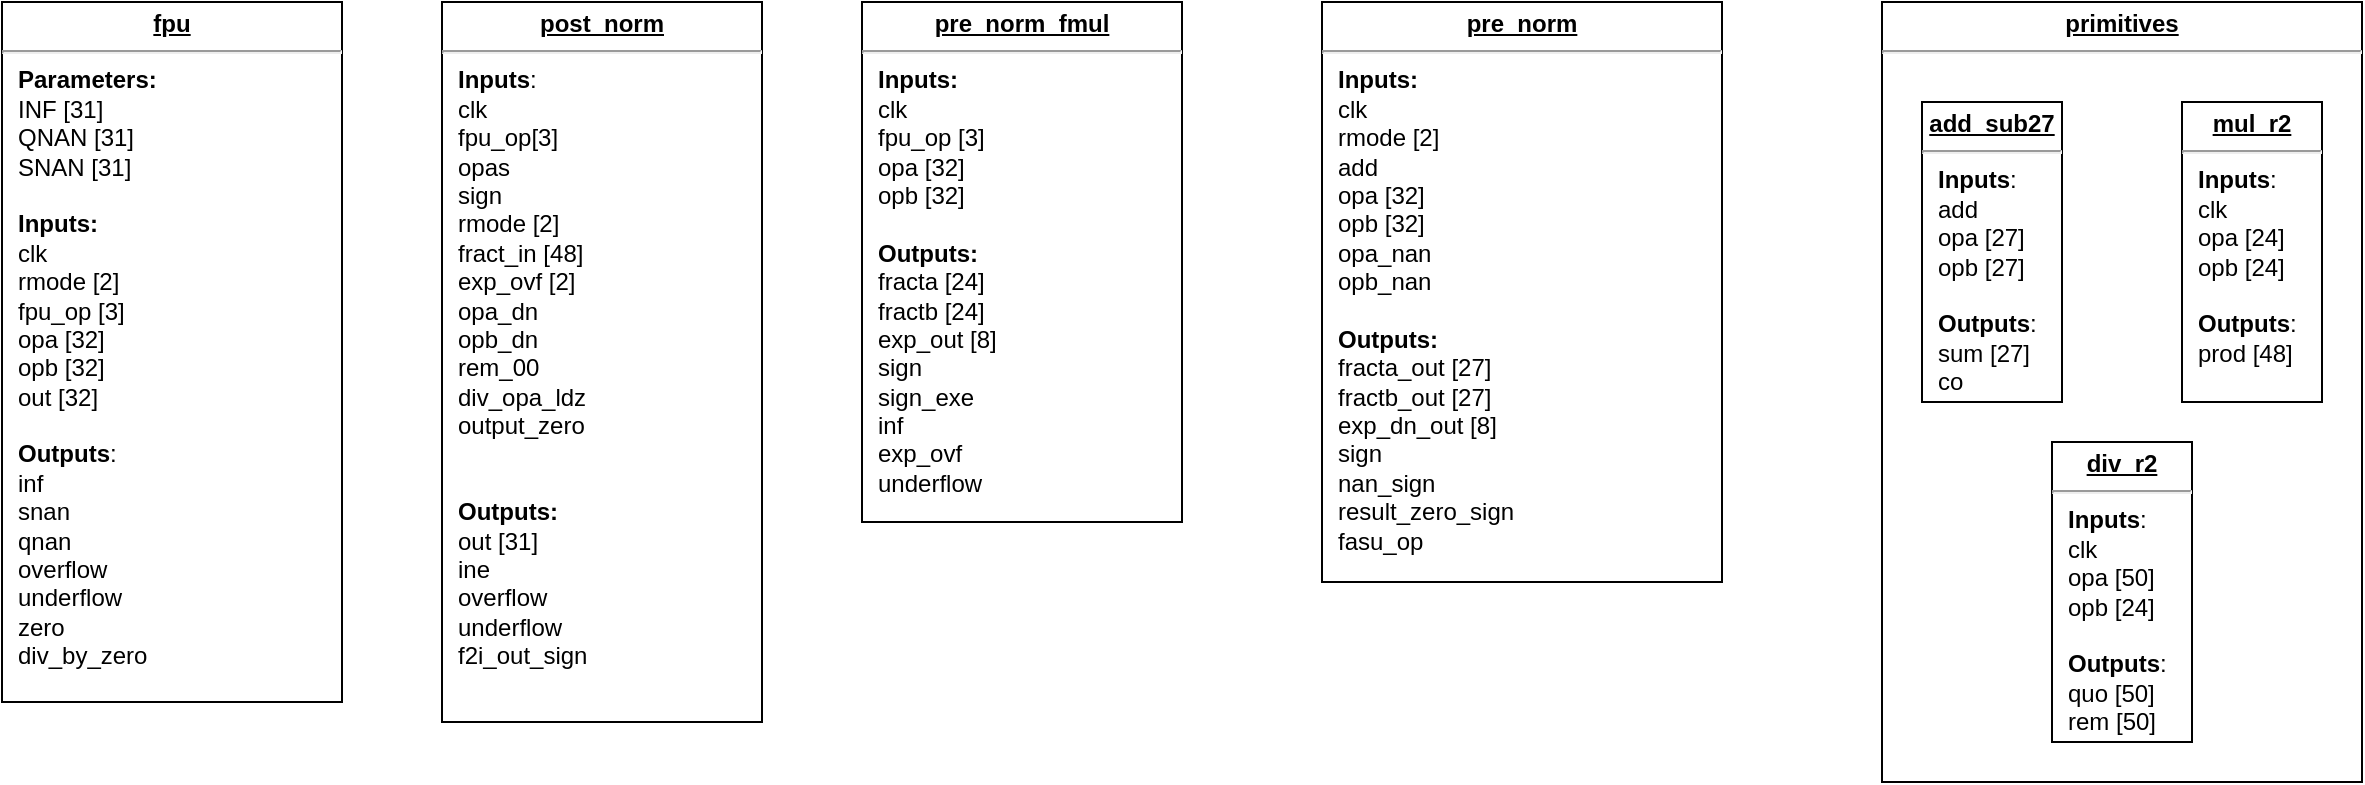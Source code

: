 <mxfile version="21.3.0" type="github">
  <diagram name="Page-1" id="kZkg844usHoCa2LbAILA">
    <mxGraphModel dx="2277" dy="927" grid="1" gridSize="10" guides="1" tooltips="1" connect="1" arrows="1" fold="1" page="1" pageScale="1" pageWidth="850" pageHeight="1100" math="0" shadow="0">
      <root>
        <mxCell id="0" />
        <mxCell id="1" parent="0" />
        <mxCell id="RGVGV5z_fkdqO5G-Q9nY-2" value="&lt;p style=&quot;margin:0px;margin-top:4px;text-align:center;text-decoration:underline;&quot;&gt;&lt;b&gt;fpu&lt;/b&gt;&lt;/p&gt;&lt;hr&gt;&lt;p style=&quot;margin:0px;margin-left:8px;&quot;&gt;&lt;b&gt;Parameters:&lt;/b&gt;&lt;/p&gt;&lt;p style=&quot;margin:0px;margin-left:8px;&quot;&gt;INF [31]&lt;/p&gt;&lt;p style=&quot;margin:0px;margin-left:8px;&quot;&gt;QNAN [31]&lt;/p&gt;&lt;p style=&quot;margin:0px;margin-left:8px;&quot;&gt;SNAN [31]&lt;/p&gt;&lt;p style=&quot;margin:0px;margin-left:8px;&quot;&gt;&lt;br&gt;&lt;/p&gt;&lt;p style=&quot;margin:0px;margin-left:8px;&quot;&gt;&lt;b&gt;Inputs:&lt;/b&gt;&lt;/p&gt;&lt;p style=&quot;margin:0px;margin-left:8px;&quot;&gt;clk&lt;/p&gt;&lt;p style=&quot;margin:0px;margin-left:8px;&quot;&gt;rmode [2]&lt;/p&gt;&lt;p style=&quot;margin:0px;margin-left:8px;&quot;&gt;fpu_op [3]&lt;/p&gt;&lt;p style=&quot;margin:0px;margin-left:8px;&quot;&gt;opa [32]&lt;/p&gt;&lt;p style=&quot;margin:0px;margin-left:8px;&quot;&gt;opb [32]&lt;/p&gt;&lt;p style=&quot;margin:0px;margin-left:8px;&quot;&gt;out [32]&lt;/p&gt;&lt;p style=&quot;margin:0px;margin-left:8px;&quot;&gt;&lt;br&gt;&lt;/p&gt;&lt;p style=&quot;margin:0px;margin-left:8px;&quot;&gt;&lt;b&gt;Outputs&lt;/b&gt;:&lt;/p&gt;&lt;p style=&quot;margin:0px;margin-left:8px;&quot;&gt;inf&lt;/p&gt;&lt;p style=&quot;margin:0px;margin-left:8px;&quot;&gt;snan&lt;/p&gt;&lt;p style=&quot;margin:0px;margin-left:8px;&quot;&gt;qnan&lt;/p&gt;&lt;p style=&quot;margin:0px;margin-left:8px;&quot;&gt;overflow&lt;/p&gt;&lt;p style=&quot;margin:0px;margin-left:8px;&quot;&gt;underflow&lt;/p&gt;&lt;p style=&quot;margin:0px;margin-left:8px;&quot;&gt;zero&lt;/p&gt;&lt;p style=&quot;margin:0px;margin-left:8px;&quot;&gt;div_by_zero&lt;/p&gt;" style="verticalAlign=top;align=left;overflow=fill;fontSize=12;fontFamily=Helvetica;html=1;whiteSpace=wrap;" vertex="1" parent="1">
          <mxGeometry x="-30" y="480" width="170" height="350" as="geometry" />
        </mxCell>
        <mxCell id="RGVGV5z_fkdqO5G-Q9nY-3" value="&lt;p style=&quot;margin:0px;margin-top:4px;text-align:center;text-decoration:underline;&quot;&gt;&lt;b&gt;post_norm&lt;/b&gt;&lt;/p&gt;&lt;hr&gt;&lt;p style=&quot;margin:0px;margin-left:8px;&quot;&gt;&lt;b&gt;Inputs&lt;/b&gt;:&lt;/p&gt;&lt;p style=&quot;margin:0px;margin-left:8px;&quot;&gt;clk&lt;/p&gt;&lt;p style=&quot;margin:0px;margin-left:8px;&quot;&gt;fpu_op[3]&lt;/p&gt;&lt;p style=&quot;margin:0px;margin-left:8px;&quot;&gt;opas&lt;/p&gt;&lt;p style=&quot;margin:0px;margin-left:8px;&quot;&gt;sign&lt;/p&gt;&lt;p style=&quot;margin:0px;margin-left:8px;&quot;&gt;rmode [2]&lt;/p&gt;&lt;p style=&quot;margin:0px;margin-left:8px;&quot;&gt;fract_in [48]&lt;/p&gt;&lt;p style=&quot;margin:0px;margin-left:8px;&quot;&gt;exp_ovf [2]&lt;/p&gt;&lt;p style=&quot;margin:0px;margin-left:8px;&quot;&gt;opa_dn&amp;nbsp;&lt;/p&gt;&lt;p style=&quot;margin:0px;margin-left:8px;&quot;&gt;opb_dn&lt;/p&gt;&lt;p style=&quot;margin:0px;margin-left:8px;&quot;&gt;rem_00&lt;/p&gt;&lt;p style=&quot;margin:0px;margin-left:8px;&quot;&gt;div_opa_ldz&lt;/p&gt;&lt;p style=&quot;margin:0px;margin-left:8px;&quot;&gt;output_zero&lt;/p&gt;&lt;p style=&quot;margin:0px;margin-left:8px;&quot;&gt;&lt;br&gt;&lt;/p&gt;&lt;p style=&quot;margin:0px;margin-left:8px;&quot;&gt;&lt;br&gt;&lt;/p&gt;&lt;p style=&quot;margin:0px;margin-left:8px;&quot;&gt;&lt;b&gt;Outputs:&lt;/b&gt;&lt;/p&gt;&lt;p style=&quot;border-color: var(--border-color); margin: 0px 0px 0px 8px;&quot;&gt;out [31]&lt;/p&gt;&lt;p style=&quot;border-color: var(--border-color); margin: 0px 0px 0px 8px;&quot;&gt;ine&lt;/p&gt;&lt;p style=&quot;border-color: var(--border-color); margin: 0px 0px 0px 8px;&quot;&gt;overflow&lt;/p&gt;&lt;p style=&quot;border-color: var(--border-color); margin: 0px 0px 0px 8px;&quot;&gt;underflow&lt;/p&gt;&lt;p style=&quot;border-color: var(--border-color); margin: 0px 0px 0px 8px;&quot;&gt;f2i_out_sign&lt;/p&gt;&lt;p style=&quot;margin:0px;margin-left:8px;&quot;&gt;&lt;br&gt;&lt;/p&gt;&lt;p style=&quot;margin:0px;margin-left:8px;&quot;&gt;&lt;br&gt;&lt;/p&gt;&lt;p style=&quot;margin:0px;margin-left:8px;&quot;&gt;&lt;br&gt;&lt;/p&gt;" style="verticalAlign=top;align=left;overflow=fill;fontSize=12;fontFamily=Helvetica;html=1;whiteSpace=wrap;" vertex="1" parent="1">
          <mxGeometry x="190" y="480" width="160" height="360" as="geometry" />
        </mxCell>
        <mxCell id="RGVGV5z_fkdqO5G-Q9nY-4" value="&lt;p style=&quot;margin:0px;margin-top:4px;text-align:center;text-decoration:underline;&quot;&gt;&lt;b&gt;pre_norm_fmul&lt;/b&gt;&lt;/p&gt;&lt;hr&gt;&lt;p style=&quot;margin:0px;margin-left:8px;&quot;&gt;&lt;b&gt;Inputs:&lt;/b&gt;&lt;/p&gt;&lt;p style=&quot;margin:0px;margin-left:8px;&quot;&gt;clk&lt;/p&gt;&lt;p style=&quot;margin:0px;margin-left:8px;&quot;&gt;fpu_op [3]&lt;/p&gt;&lt;p style=&quot;margin:0px;margin-left:8px;&quot;&gt;opa [32]&lt;/p&gt;&lt;p style=&quot;margin:0px;margin-left:8px;&quot;&gt;opb [32]&lt;/p&gt;&lt;p style=&quot;margin:0px;margin-left:8px;&quot;&gt;&lt;br&gt;&lt;/p&gt;&lt;p style=&quot;margin:0px;margin-left:8px;&quot;&gt;&lt;b&gt;Outputs:&lt;/b&gt;&lt;/p&gt;&lt;p style=&quot;margin:0px;margin-left:8px;&quot;&gt;fracta [24]&lt;/p&gt;&lt;p style=&quot;margin:0px;margin-left:8px;&quot;&gt;fractb [24]&lt;/p&gt;&lt;p style=&quot;margin:0px;margin-left:8px;&quot;&gt;exp_out [8]&lt;/p&gt;&lt;p style=&quot;margin:0px;margin-left:8px;&quot;&gt;sign&lt;/p&gt;&lt;p style=&quot;margin:0px;margin-left:8px;&quot;&gt;sign_exe&lt;/p&gt;&lt;p style=&quot;margin:0px;margin-left:8px;&quot;&gt;inf&lt;/p&gt;&lt;p style=&quot;margin:0px;margin-left:8px;&quot;&gt;exp_ovf&lt;/p&gt;&lt;p style=&quot;margin:0px;margin-left:8px;&quot;&gt;underflow&lt;/p&gt;" style="verticalAlign=top;align=left;overflow=fill;fontSize=12;fontFamily=Helvetica;html=1;whiteSpace=wrap;" vertex="1" parent="1">
          <mxGeometry x="400" y="480" width="160" height="260" as="geometry" />
        </mxCell>
        <mxCell id="RGVGV5z_fkdqO5G-Q9nY-5" value="&lt;p style=&quot;margin:0px;margin-top:4px;text-align:center;text-decoration:underline;&quot;&gt;&lt;b&gt;pre_norm&lt;/b&gt;&lt;/p&gt;&lt;hr&gt;&lt;p style=&quot;margin:0px;margin-left:8px;&quot;&gt;&lt;b&gt;Inputs:&lt;/b&gt;&lt;br&gt;clk&lt;/p&gt;&lt;p style=&quot;margin:0px;margin-left:8px;&quot;&gt;rmode [2]&lt;/p&gt;&lt;p style=&quot;margin:0px;margin-left:8px;&quot;&gt;add&lt;/p&gt;&lt;p style=&quot;margin:0px;margin-left:8px;&quot;&gt;opa [32]&lt;/p&gt;&lt;p style=&quot;margin:0px;margin-left:8px;&quot;&gt;opb [32]&lt;/p&gt;&lt;p style=&quot;margin:0px;margin-left:8px;&quot;&gt;opa_nan&lt;/p&gt;&lt;p style=&quot;margin:0px;margin-left:8px;&quot;&gt;opb_nan&lt;/p&gt;&lt;p style=&quot;margin:0px;margin-left:8px;&quot;&gt;&lt;br&gt;&lt;/p&gt;&lt;p style=&quot;margin:0px;margin-left:8px;&quot;&gt;&lt;b&gt;Outputs:&lt;/b&gt;&lt;/p&gt;&lt;p style=&quot;margin:0px;margin-left:8px;&quot;&gt;fracta_out [27]&lt;/p&gt;&lt;p style=&quot;margin:0px;margin-left:8px;&quot;&gt;fractb_out [27]&lt;/p&gt;&lt;p style=&quot;margin:0px;margin-left:8px;&quot;&gt;exp_dn_out [8]&lt;/p&gt;&lt;p style=&quot;margin:0px;margin-left:8px;&quot;&gt;sign&lt;/p&gt;&lt;p style=&quot;margin:0px;margin-left:8px;&quot;&gt;nan_sign&lt;/p&gt;&lt;p style=&quot;margin:0px;margin-left:8px;&quot;&gt;result_zero_sign&lt;/p&gt;&lt;p style=&quot;margin:0px;margin-left:8px;&quot;&gt;fasu_op&lt;/p&gt;" style="verticalAlign=top;align=left;overflow=fill;fontSize=12;fontFamily=Helvetica;html=1;whiteSpace=wrap;" vertex="1" parent="1">
          <mxGeometry x="630" y="480" width="200" height="290" as="geometry" />
        </mxCell>
        <mxCell id="RGVGV5z_fkdqO5G-Q9nY-6" value="&lt;p style=&quot;margin:0px;margin-top:4px;text-align:center;text-decoration:underline;&quot;&gt;&lt;b&gt;primitives&lt;/b&gt;&lt;/p&gt;&lt;hr&gt;&lt;p style=&quot;margin:0px;margin-left:8px;&quot;&gt;&lt;br&gt;&lt;/p&gt;" style="verticalAlign=top;align=left;overflow=fill;fontSize=12;fontFamily=Helvetica;html=1;whiteSpace=wrap;" vertex="1" parent="1">
          <mxGeometry x="910" y="480" width="240" height="390" as="geometry" />
        </mxCell>
        <mxCell id="RGVGV5z_fkdqO5G-Q9nY-8" value="&lt;p style=&quot;margin:0px;margin-top:4px;text-align:center;text-decoration:underline;&quot;&gt;&lt;b&gt;add_sub27&lt;/b&gt;&lt;/p&gt;&lt;hr&gt;&lt;p style=&quot;margin:0px;margin-left:8px;&quot;&gt;&lt;b&gt;Inputs&lt;/b&gt;:&lt;/p&gt;&lt;p style=&quot;margin:0px;margin-left:8px;&quot;&gt;add&lt;/p&gt;&lt;p style=&quot;margin:0px;margin-left:8px;&quot;&gt;opa [27]&lt;/p&gt;&lt;p style=&quot;margin:0px;margin-left:8px;&quot;&gt;opb [27]&lt;/p&gt;&lt;p style=&quot;margin:0px;margin-left:8px;&quot;&gt;&lt;br&gt;&lt;/p&gt;&lt;p style=&quot;margin:0px;margin-left:8px;&quot;&gt;&lt;b&gt;Outputs&lt;/b&gt;:&lt;/p&gt;&lt;p style=&quot;margin:0px;margin-left:8px;&quot;&gt;sum [27]&lt;/p&gt;&lt;p style=&quot;margin:0px;margin-left:8px;&quot;&gt;co&lt;/p&gt;" style="verticalAlign=top;align=left;overflow=fill;fontSize=12;fontFamily=Helvetica;html=1;whiteSpace=wrap;" vertex="1" parent="1">
          <mxGeometry x="930" y="530" width="70" height="150" as="geometry" />
        </mxCell>
        <mxCell id="RGVGV5z_fkdqO5G-Q9nY-9" value="&lt;p style=&quot;margin:0px;margin-top:4px;text-align:center;text-decoration:underline;&quot;&gt;&lt;b&gt;mul_r2&lt;/b&gt;&lt;/p&gt;&lt;hr&gt;&lt;p style=&quot;margin:0px;margin-left:8px;&quot;&gt;&lt;b&gt;Inputs&lt;/b&gt;:&lt;/p&gt;&lt;p style=&quot;margin:0px;margin-left:8px;&quot;&gt;clk&lt;/p&gt;&lt;p style=&quot;margin:0px;margin-left:8px;&quot;&gt;opa [24]&lt;/p&gt;&lt;p style=&quot;margin:0px;margin-left:8px;&quot;&gt;opb [24]&lt;/p&gt;&lt;p style=&quot;margin:0px;margin-left:8px;&quot;&gt;&lt;br&gt;&lt;/p&gt;&lt;p style=&quot;margin:0px;margin-left:8px;&quot;&gt;&lt;b&gt;Outputs&lt;/b&gt;:&lt;/p&gt;&lt;p style=&quot;margin:0px;margin-left:8px;&quot;&gt;prod [48]&lt;/p&gt;" style="verticalAlign=top;align=left;overflow=fill;fontSize=12;fontFamily=Helvetica;html=1;whiteSpace=wrap;" vertex="1" parent="1">
          <mxGeometry x="1060" y="530" width="70" height="150" as="geometry" />
        </mxCell>
        <mxCell id="RGVGV5z_fkdqO5G-Q9nY-10" value="&lt;p style=&quot;margin:0px;margin-top:4px;text-align:center;text-decoration:underline;&quot;&gt;&lt;b&gt;div_r2&lt;/b&gt;&lt;/p&gt;&lt;hr&gt;&lt;p style=&quot;margin:0px;margin-left:8px;&quot;&gt;&lt;b&gt;Inputs&lt;/b&gt;:&lt;/p&gt;&lt;p style=&quot;margin:0px;margin-left:8px;&quot;&gt;clk&lt;/p&gt;&lt;p style=&quot;margin:0px;margin-left:8px;&quot;&gt;opa [50]&lt;/p&gt;&lt;p style=&quot;margin:0px;margin-left:8px;&quot;&gt;opb [24]&lt;/p&gt;&lt;p style=&quot;margin:0px;margin-left:8px;&quot;&gt;&lt;br&gt;&lt;/p&gt;&lt;p style=&quot;margin:0px;margin-left:8px;&quot;&gt;&lt;b&gt;Outputs&lt;/b&gt;:&lt;/p&gt;&lt;p style=&quot;margin:0px;margin-left:8px;&quot;&gt;quo [50]&lt;/p&gt;&lt;p style=&quot;margin:0px;margin-left:8px;&quot;&gt;rem [50]&lt;/p&gt;" style="verticalAlign=top;align=left;overflow=fill;fontSize=12;fontFamily=Helvetica;html=1;whiteSpace=wrap;" vertex="1" parent="1">
          <mxGeometry x="995" y="700" width="70" height="150" as="geometry" />
        </mxCell>
      </root>
    </mxGraphModel>
  </diagram>
</mxfile>
